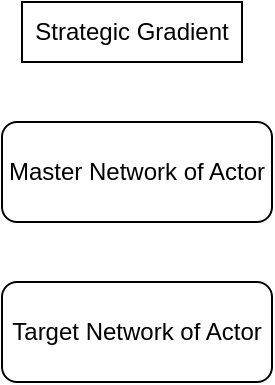 <mxfile version="21.6.3" type="github">
  <diagram name="第 1 页" id="PF-WP4IITFFx9WLVhS49">
    <mxGraphModel dx="1050" dy="549" grid="1" gridSize="10" guides="1" tooltips="1" connect="1" arrows="1" fold="1" page="1" pageScale="1" pageWidth="1169" pageHeight="827" math="0" shadow="0">
      <root>
        <mxCell id="0" />
        <mxCell id="1" parent="0" />
        <mxCell id="cSiJAu-NFIXsrIoSFPES-1" value="Strategic Gradient" style="rounded=0;whiteSpace=wrap;html=1;" vertex="1" parent="1">
          <mxGeometry x="380" y="80" width="110" height="30" as="geometry" />
        </mxCell>
        <mxCell id="cSiJAu-NFIXsrIoSFPES-2" value="Master Network of Actor" style="rounded=1;whiteSpace=wrap;html=1;" vertex="1" parent="1">
          <mxGeometry x="370" y="140" width="135" height="50" as="geometry" />
        </mxCell>
        <mxCell id="cSiJAu-NFIXsrIoSFPES-3" value="Target Network of Actor" style="rounded=1;whiteSpace=wrap;html=1;" vertex="1" parent="1">
          <mxGeometry x="370" y="220" width="135" height="50" as="geometry" />
        </mxCell>
      </root>
    </mxGraphModel>
  </diagram>
</mxfile>
